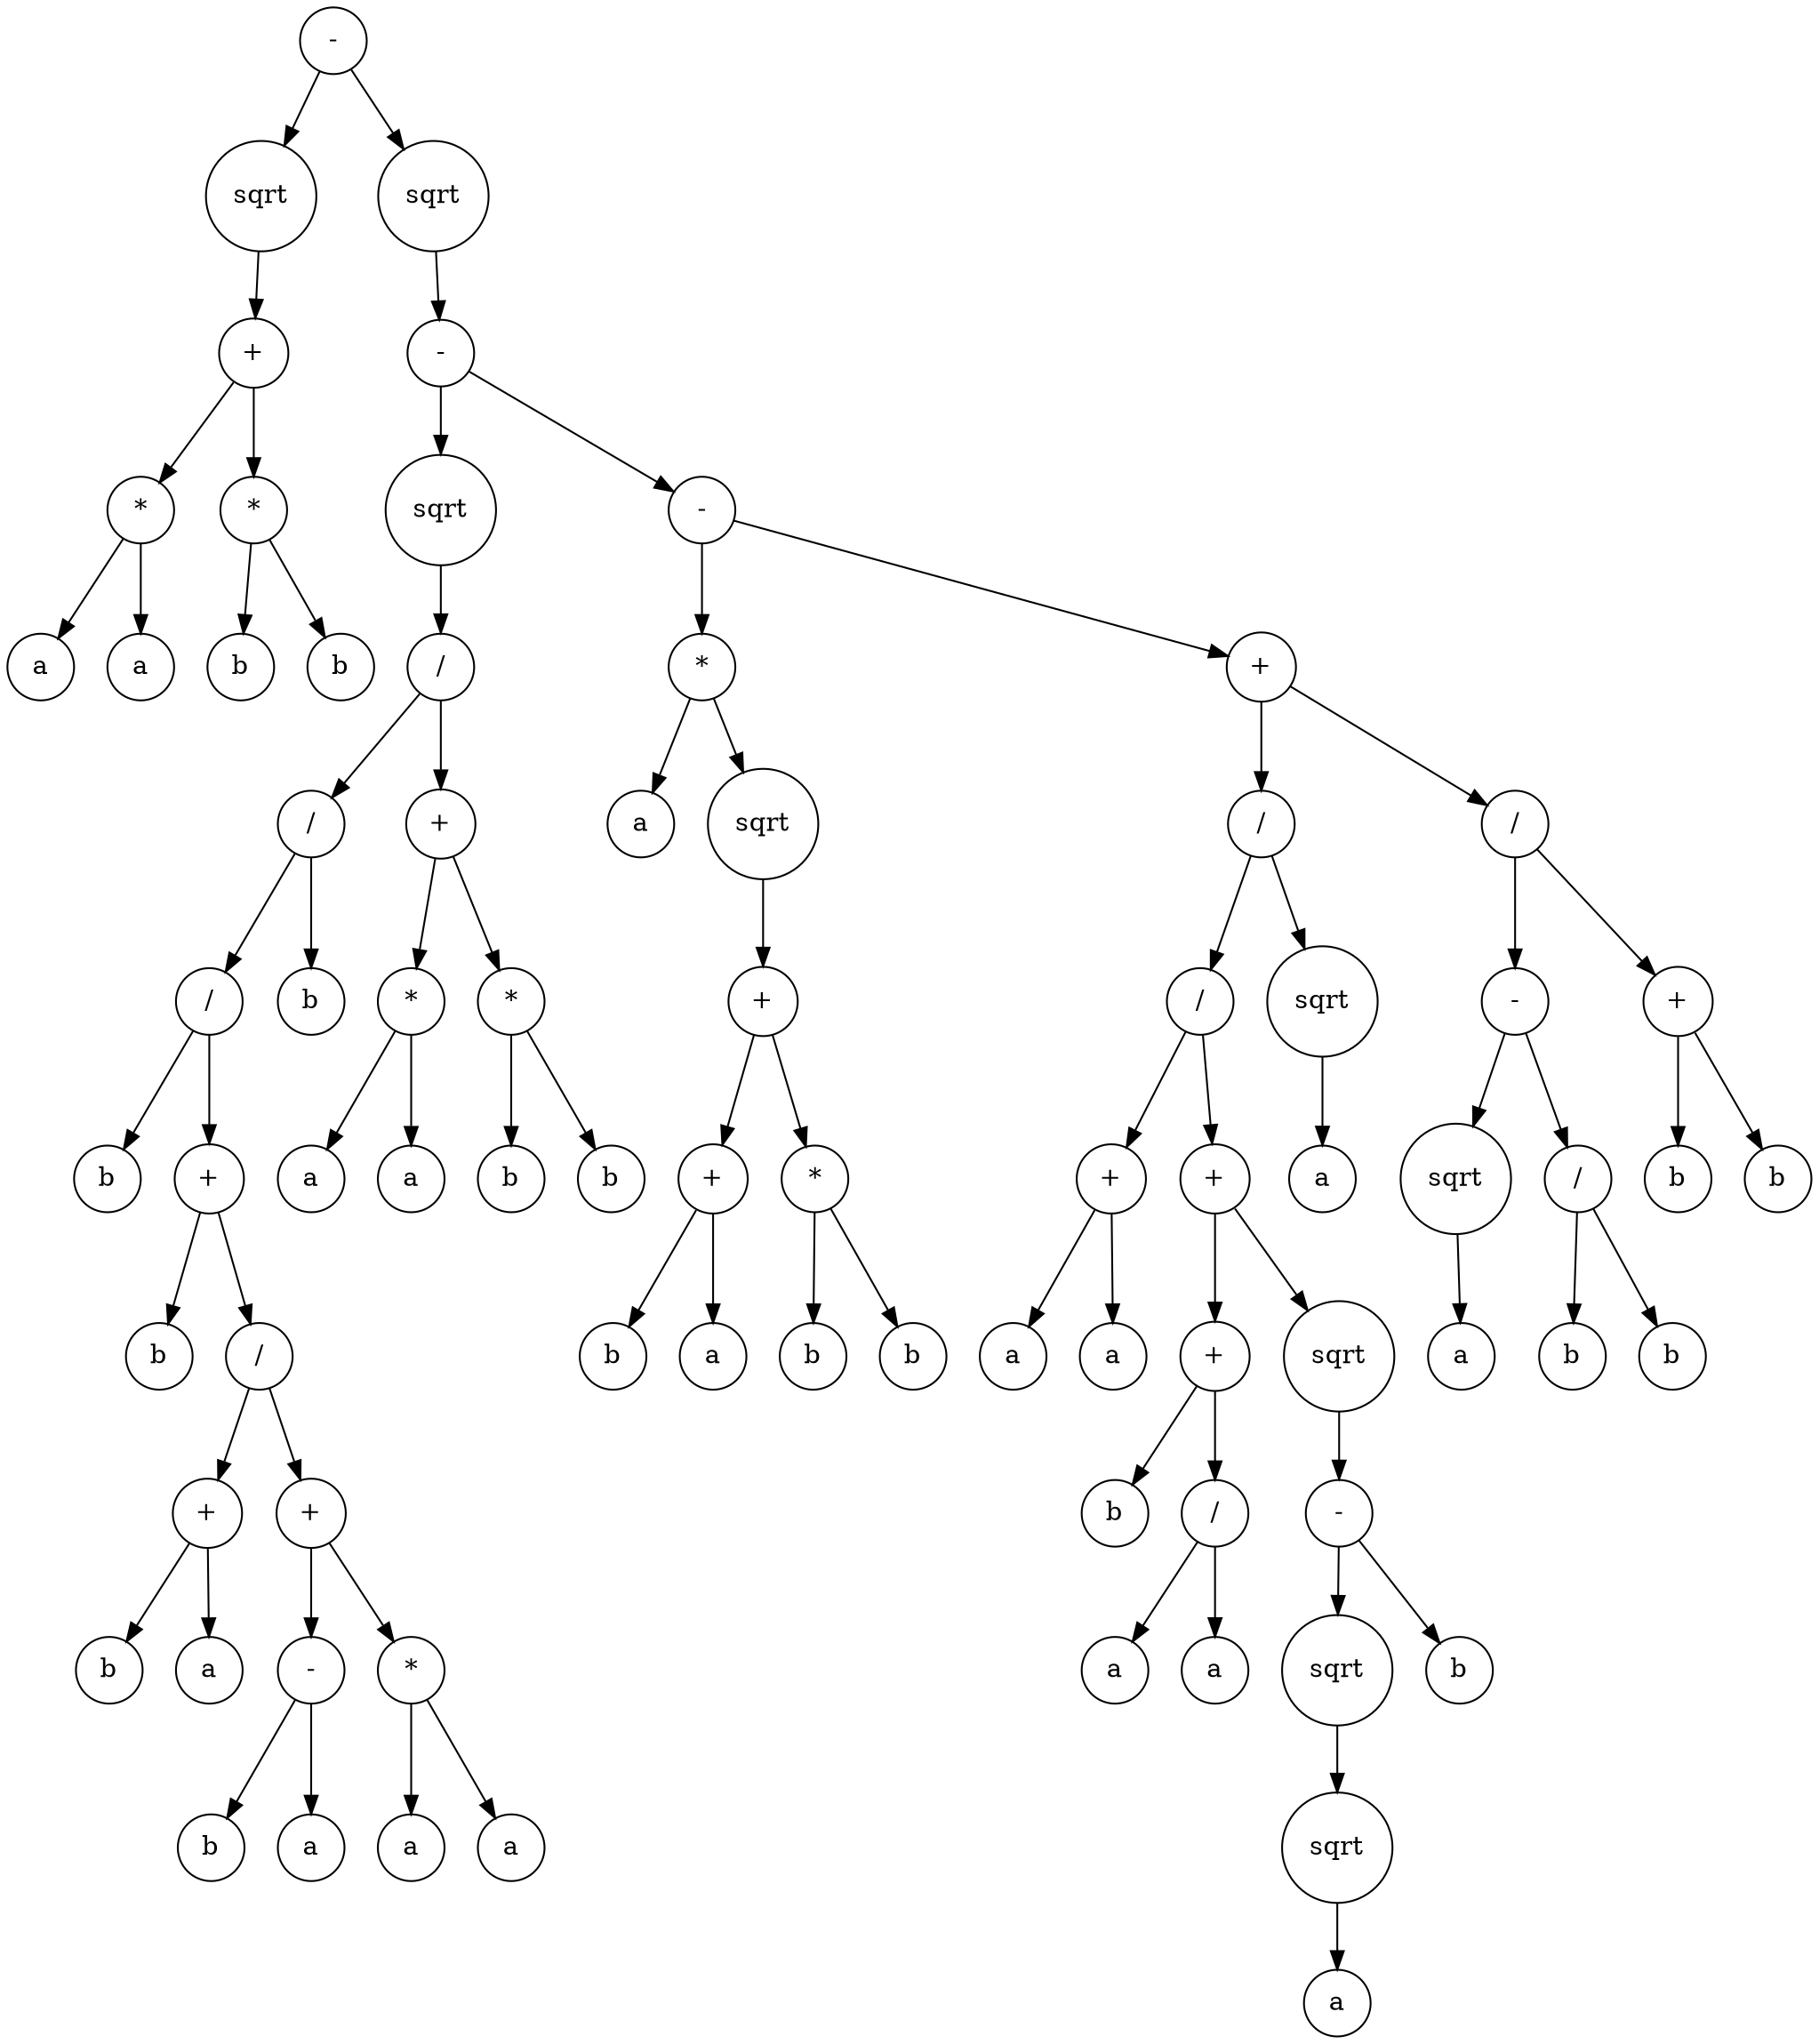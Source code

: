 digraph g {
graph [ordering=out];
node [shape=circle];
n[label = "-"];
n0[label = "sqrt"];
n00[label = "+"];
n000[label = "*"];
n0000[label = "a"];
n000 -> n0000;
n0001[label = "a"];
n000 -> n0001;
n00 -> n000;
n001[label = "*"];
n0010[label = "b"];
n001 -> n0010;
n0011[label = "b"];
n001 -> n0011;
n00 -> n001;
n0 -> n00;
n -> n0;
n1[label = "sqrt"];
n10[label = "-"];
n100[label = "sqrt"];
n1000[label = "/"];
n10000[label = "/"];
n100000[label = "/"];
n1000000[label = "b"];
n100000 -> n1000000;
n1000001[label = "+"];
n10000010[label = "b"];
n1000001 -> n10000010;
n10000011[label = "/"];
n100000110[label = "+"];
n1000001100[label = "b"];
n100000110 -> n1000001100;
n1000001101[label = "a"];
n100000110 -> n1000001101;
n10000011 -> n100000110;
n100000111[label = "+"];
n1000001110[label = "-"];
n10000011100[label = "b"];
n1000001110 -> n10000011100;
n10000011101[label = "a"];
n1000001110 -> n10000011101;
n100000111 -> n1000001110;
n1000001111[label = "*"];
n10000011110[label = "a"];
n1000001111 -> n10000011110;
n10000011111[label = "a"];
n1000001111 -> n10000011111;
n100000111 -> n1000001111;
n10000011 -> n100000111;
n1000001 -> n10000011;
n100000 -> n1000001;
n10000 -> n100000;
n100001[label = "b"];
n10000 -> n100001;
n1000 -> n10000;
n10001[label = "+"];
n100010[label = "*"];
n1000100[label = "a"];
n100010 -> n1000100;
n1000101[label = "a"];
n100010 -> n1000101;
n10001 -> n100010;
n100011[label = "*"];
n1000110[label = "b"];
n100011 -> n1000110;
n1000111[label = "b"];
n100011 -> n1000111;
n10001 -> n100011;
n1000 -> n10001;
n100 -> n1000;
n10 -> n100;
n101[label = "-"];
n1010[label = "*"];
n10100[label = "a"];
n1010 -> n10100;
n10101[label = "sqrt"];
n101010[label = "+"];
n1010100[label = "+"];
n10101000[label = "b"];
n1010100 -> n10101000;
n10101001[label = "a"];
n1010100 -> n10101001;
n101010 -> n1010100;
n1010101[label = "*"];
n10101010[label = "b"];
n1010101 -> n10101010;
n10101011[label = "b"];
n1010101 -> n10101011;
n101010 -> n1010101;
n10101 -> n101010;
n1010 -> n10101;
n101 -> n1010;
n1011[label = "+"];
n10110[label = "/"];
n101100[label = "/"];
n1011000[label = "+"];
n10110000[label = "a"];
n1011000 -> n10110000;
n10110001[label = "a"];
n1011000 -> n10110001;
n101100 -> n1011000;
n1011001[label = "+"];
n10110010[label = "+"];
n101100100[label = "b"];
n10110010 -> n101100100;
n101100101[label = "/"];
n1011001010[label = "a"];
n101100101 -> n1011001010;
n1011001011[label = "a"];
n101100101 -> n1011001011;
n10110010 -> n101100101;
n1011001 -> n10110010;
n10110011[label = "sqrt"];
n101100110[label = "-"];
n1011001100[label = "sqrt"];
n10110011000[label = "sqrt"];
n101100110000[label = "a"];
n10110011000 -> n101100110000;
n1011001100 -> n10110011000;
n101100110 -> n1011001100;
n1011001101[label = "b"];
n101100110 -> n1011001101;
n10110011 -> n101100110;
n1011001 -> n10110011;
n101100 -> n1011001;
n10110 -> n101100;
n101101[label = "sqrt"];
n1011010[label = "a"];
n101101 -> n1011010;
n10110 -> n101101;
n1011 -> n10110;
n10111[label = "/"];
n101110[label = "-"];
n1011100[label = "sqrt"];
n10111000[label = "a"];
n1011100 -> n10111000;
n101110 -> n1011100;
n1011101[label = "/"];
n10111010[label = "b"];
n1011101 -> n10111010;
n10111011[label = "b"];
n1011101 -> n10111011;
n101110 -> n1011101;
n10111 -> n101110;
n101111[label = "+"];
n1011110[label = "b"];
n101111 -> n1011110;
n1011111[label = "b"];
n101111 -> n1011111;
n10111 -> n101111;
n1011 -> n10111;
n101 -> n1011;
n10 -> n101;
n1 -> n10;
n -> n1;
}
